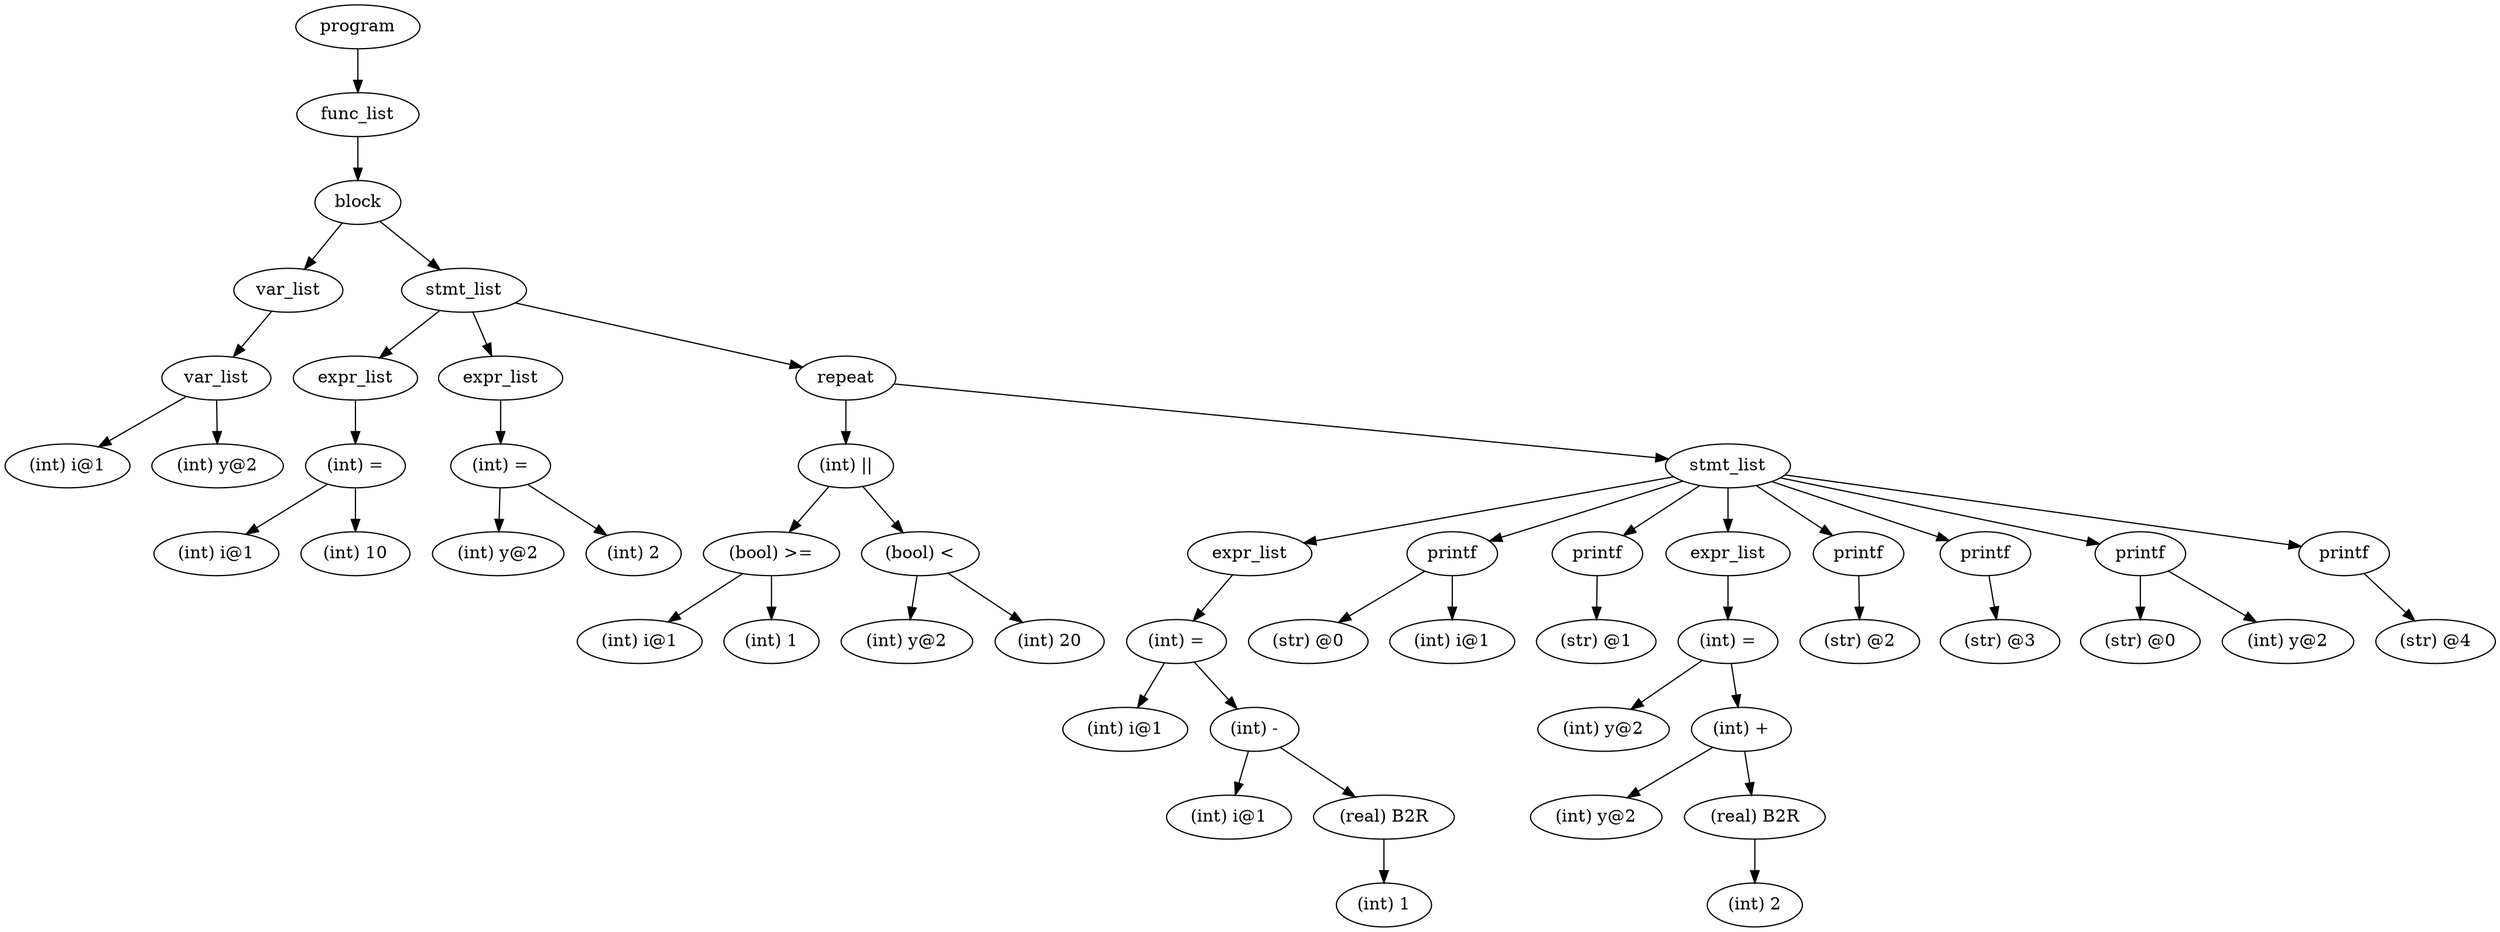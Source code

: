 digraph {
graph [ordering="out"];
node0[label="program"];
node1[label="func_list"];
node2[label="block"];
node3[label="var_list"];
node4[label="var_list"];
node5[label="(int) i@1"];
node4 -> node5;
node6[label="(int) y@2"];
node4 -> node6;
node3 -> node4;
node2 -> node3;
node7[label="stmt_list"];
node8[label="expr_list"];
node9[label="(int) ="];
node10[label="(int) i@1"];
node9 -> node10;
node11[label="(int) 10"];
node9 -> node11;
node8 -> node9;
node7 -> node8;
node12[label="expr_list"];
node13[label="(int) ="];
node14[label="(int) y@2"];
node13 -> node14;
node15[label="(int) 2"];
node13 -> node15;
node12 -> node13;
node7 -> node12;
node16[label="repeat"];
node17[label="(int) ||"];
node18[label="(bool) >="];
node19[label="(int) i@1"];
node18 -> node19;
node20[label="(int) 1"];
node18 -> node20;
node17 -> node18;
node21[label="(bool) <"];
node22[label="(int) y@2"];
node21 -> node22;
node23[label="(int) 20"];
node21 -> node23;
node17 -> node21;
node16 -> node17;
node24[label="stmt_list"];
node25[label="expr_list"];
node26[label="(int) ="];
node27[label="(int) i@1"];
node26 -> node27;
node28[label="(int) -"];
node29[label="(int) i@1"];
node28 -> node29;
node30[label="(real) B2R"];
node31[label="(int) 1"];
node30 -> node31;
node28 -> node30;
node26 -> node28;
node25 -> node26;
node24 -> node25;
node32[label="printf"];
node33[label="(str) @0"];
node32 -> node33;
node34[label="(int) i@1"];
node32 -> node34;
node24 -> node32;
node35[label="printf"];
node36[label="(str) @1"];
node35 -> node36;
node24 -> node35;
node37[label="expr_list"];
node38[label="(int) ="];
node39[label="(int) y@2"];
node38 -> node39;
node40[label="(int) +"];
node41[label="(int) y@2"];
node40 -> node41;
node42[label="(real) B2R"];
node43[label="(int) 2"];
node42 -> node43;
node40 -> node42;
node38 -> node40;
node37 -> node38;
node24 -> node37;
node44[label="printf"];
node45[label="(str) @2"];
node44 -> node45;
node24 -> node44;
node46[label="printf"];
node47[label="(str) @3"];
node46 -> node47;
node24 -> node46;
node48[label="printf"];
node49[label="(str) @0"];
node48 -> node49;
node50[label="(int) y@2"];
node48 -> node50;
node24 -> node48;
node51[label="printf"];
node52[label="(str) @4"];
node51 -> node52;
node24 -> node51;
node16 -> node24;
node7 -> node16;
node2 -> node7;
node1 -> node2;
node0 -> node1;
}
